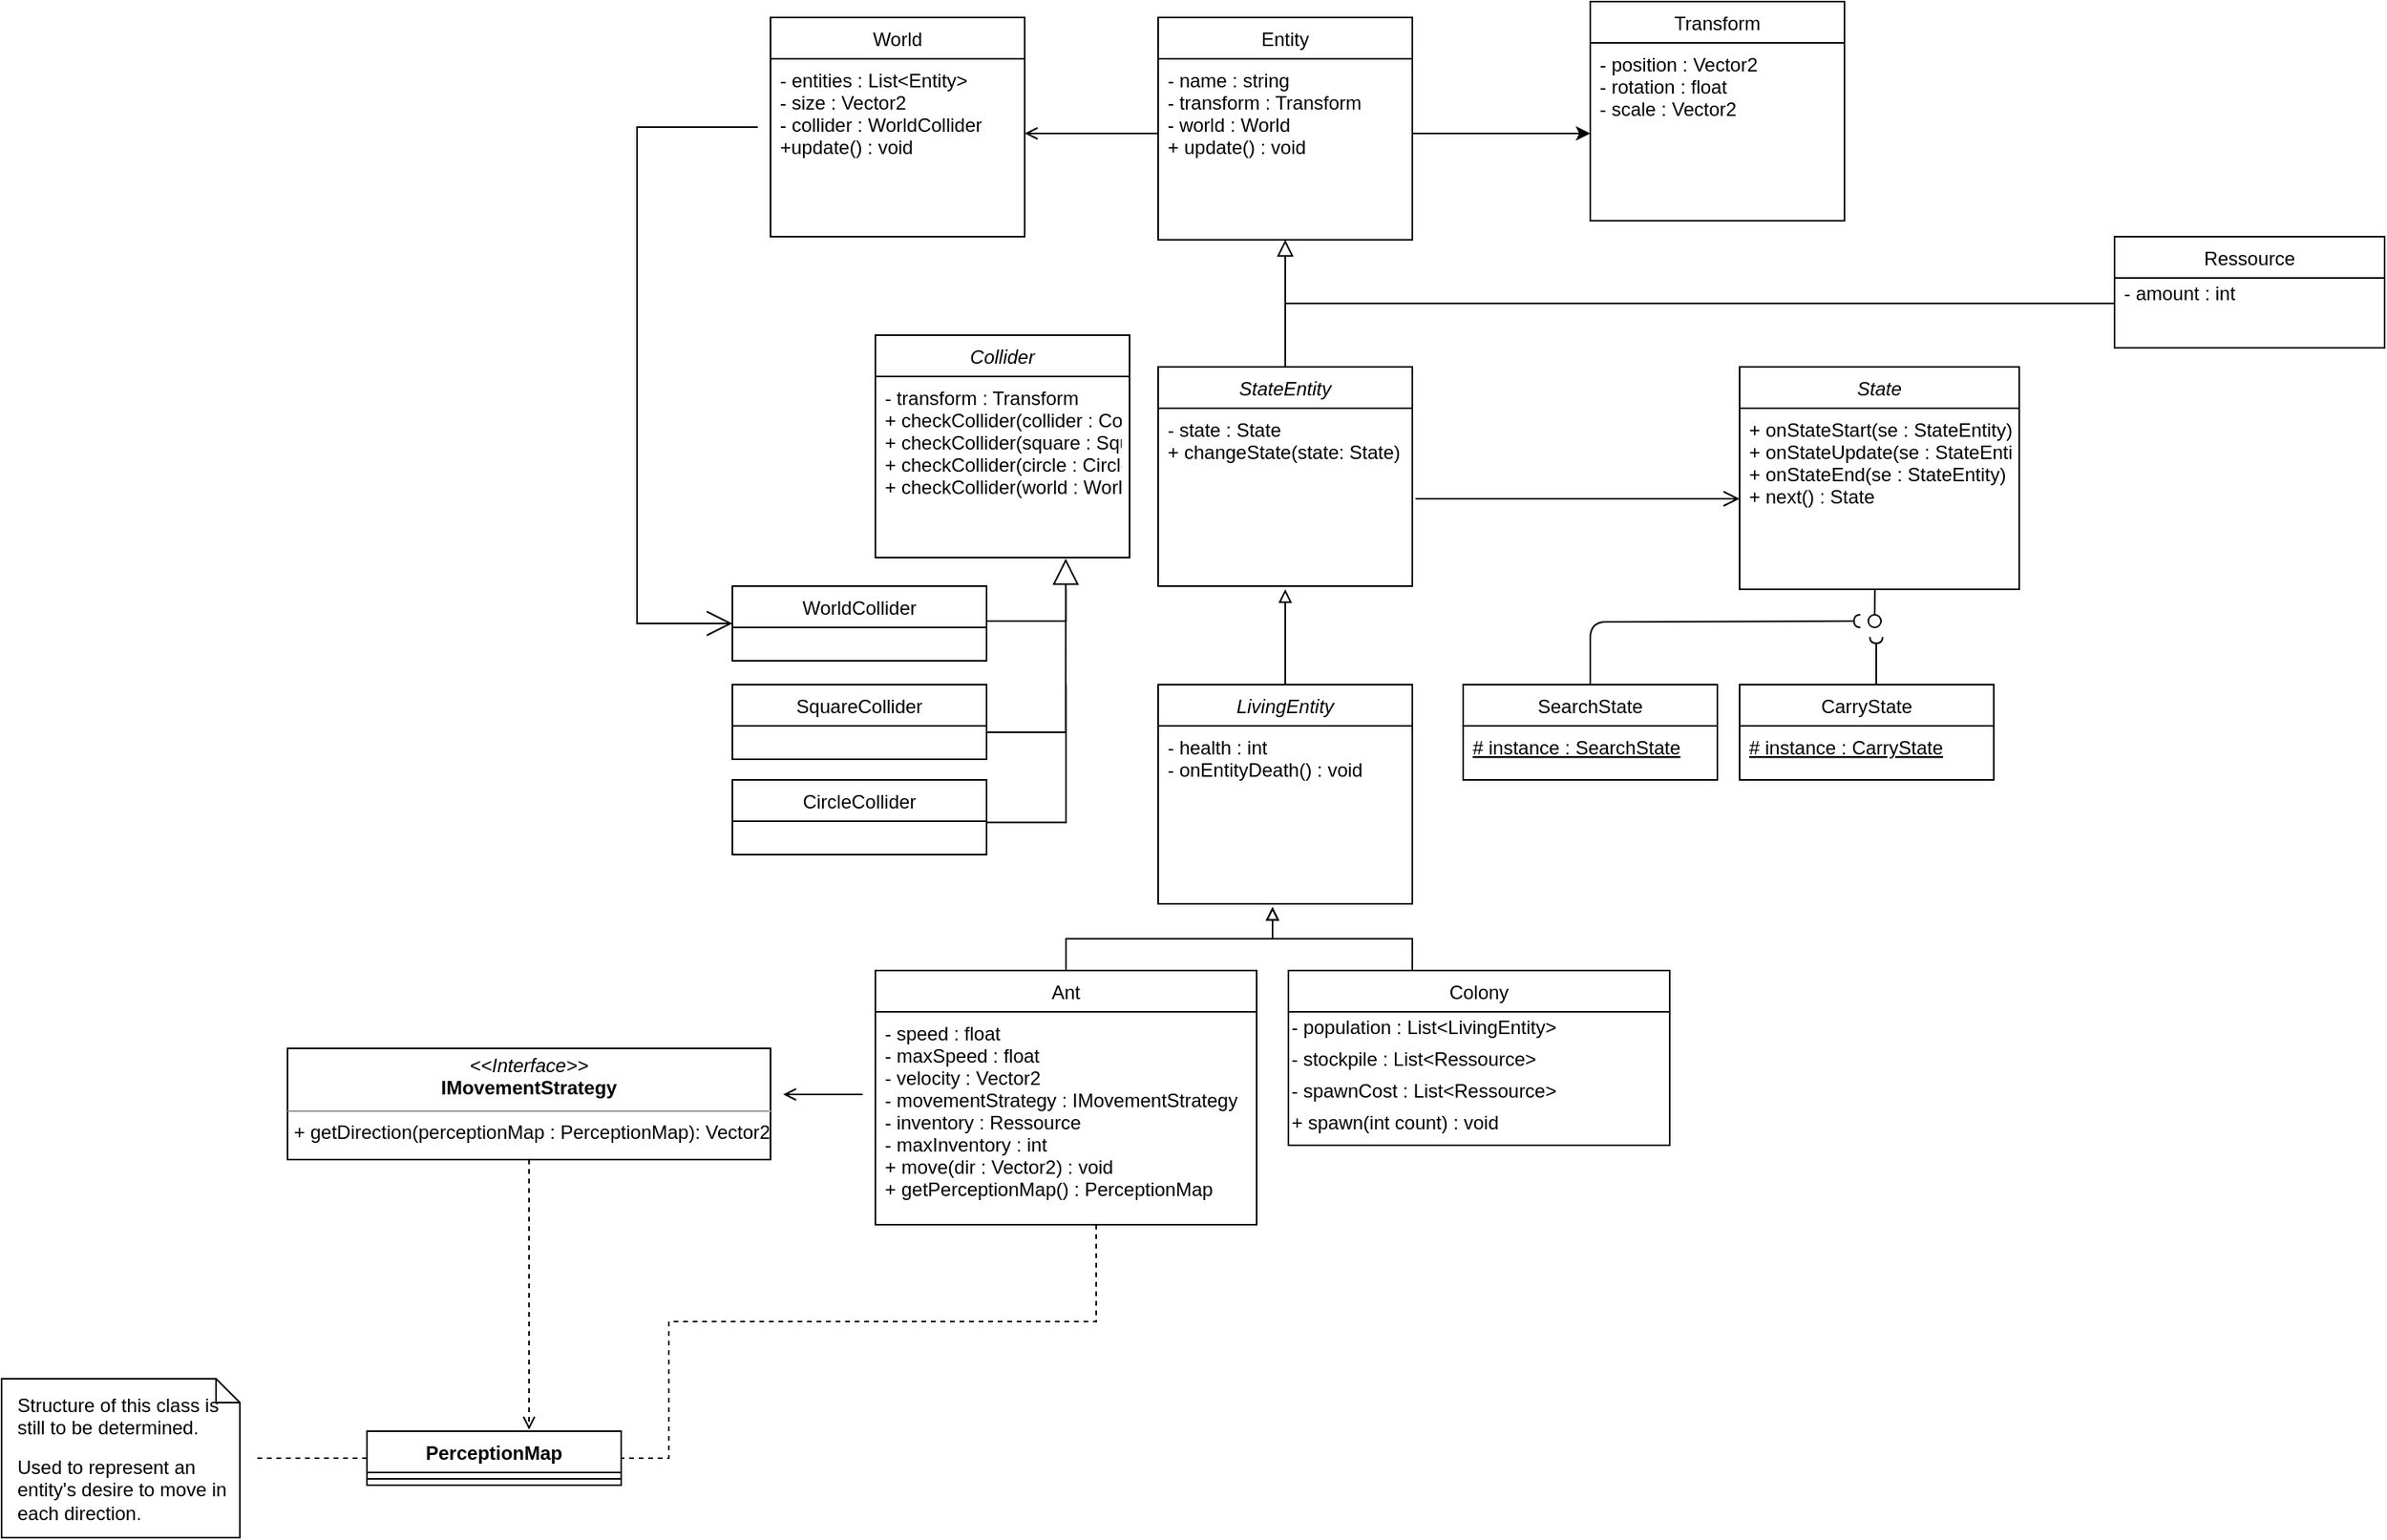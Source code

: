 <mxfile version="15.3.7" type="google"><diagram id="C5RBs43oDa-KdzZeNtuy" name="Page-1"><mxGraphModel dx="3197" dy="1347" grid="1" gridSize="10" guides="1" tooltips="1" connect="1" arrows="1" fold="1" page="1" pageScale="1" pageWidth="827" pageHeight="1169" math="0" shadow="0"><root><mxCell id="WIyWlLk6GJQsqaUBKTNV-0"/><mxCell id="WIyWlLk6GJQsqaUBKTNV-1" parent="WIyWlLk6GJQsqaUBKTNV-0"/><mxCell id="zkfFHV4jXpPFQw0GAbJ--0" value="Entity" style="swimlane;fontStyle=0;align=center;verticalAlign=top;childLayout=stackLayout;horizontal=1;startSize=26;horizontalStack=0;resizeParent=1;resizeLast=0;collapsible=1;marginBottom=0;rounded=0;shadow=0;strokeWidth=1;" parent="WIyWlLk6GJQsqaUBKTNV-1" vertex="1"><mxGeometry x="288" y="20" width="160" height="140" as="geometry"><mxRectangle x="230" y="140" width="160" height="26" as="alternateBounds"/></mxGeometry></mxCell><mxCell id="zkfFHV4jXpPFQw0GAbJ--1" value="- name : string&#10;- transform : Transform&#10;- world : World&#10;+ update() : void" style="text;align=left;verticalAlign=top;spacingLeft=4;spacingRight=4;overflow=hidden;rotatable=0;points=[[0,0.5],[1,0.5]];portConstraint=eastwest;" parent="zkfFHV4jXpPFQw0GAbJ--0" vertex="1"><mxGeometry y="26" width="160" height="94" as="geometry"/></mxCell><mxCell id="NEiBXsdUyn9Zn9LX6geW-0" value="Transform" style="swimlane;fontStyle=0;align=center;verticalAlign=top;childLayout=stackLayout;horizontal=1;startSize=26;horizontalStack=0;resizeParent=1;resizeLast=0;collapsible=1;marginBottom=0;rounded=0;shadow=0;strokeWidth=1;" parent="WIyWlLk6GJQsqaUBKTNV-1" vertex="1"><mxGeometry x="560" y="10" width="160" height="138" as="geometry"><mxRectangle x="230" y="140" width="160" height="26" as="alternateBounds"/></mxGeometry></mxCell><mxCell id="NEiBXsdUyn9Zn9LX6geW-1" value="- position : Vector2&#10;- rotation : float&#10;- scale : Vector2" style="text;align=left;verticalAlign=top;spacingLeft=4;spacingRight=4;overflow=hidden;rotatable=0;points=[[0,0.5],[1,0.5]];portConstraint=eastwest;" parent="NEiBXsdUyn9Zn9LX6geW-0" vertex="1"><mxGeometry y="26" width="160" height="54" as="geometry"/></mxCell><mxCell id="rbHbB433vT07tG8RcZWK-9" value="" style="edgeStyle=orthogonalEdgeStyle;rounded=0;orthogonalLoop=1;jettySize=auto;html=1;endArrow=open;endFill=0;startSize=14;endSize=14;sourcePerimeterSpacing=8;targetPerimeterSpacing=8;entryX=0;entryY=0.5;entryDx=0;entryDy=0;" parent="WIyWlLk6GJQsqaUBKTNV-1" source="NEiBXsdUyn9Zn9LX6geW-2" target="rbHbB433vT07tG8RcZWK-5" edge="1"><mxGeometry relative="1" as="geometry"><Array as="points"><mxPoint x="-40" y="89"/><mxPoint x="-40" y="402"/></Array></mxGeometry></mxCell><mxCell id="NEiBXsdUyn9Zn9LX6geW-2" value="World" style="swimlane;fontStyle=0;align=center;verticalAlign=top;childLayout=stackLayout;horizontal=1;startSize=26;horizontalStack=0;resizeParent=1;resizeLast=0;collapsible=1;marginBottom=0;rounded=0;shadow=0;strokeWidth=1;" parent="WIyWlLk6GJQsqaUBKTNV-1" vertex="1"><mxGeometry x="44" y="20" width="160" height="138" as="geometry"><mxRectangle x="230" y="140" width="160" height="26" as="alternateBounds"/></mxGeometry></mxCell><mxCell id="NEiBXsdUyn9Zn9LX6geW-3" value="- entities : List&lt;Entity&gt;&#10;- size : Vector2&#10;- collider : WorldCollider&#10;+update() : void" style="text;align=left;verticalAlign=top;spacingLeft=4;spacingRight=4;overflow=hidden;rotatable=0;points=[[0,0.5],[1,0.5]];portConstraint=eastwest;" parent="NEiBXsdUyn9Zn9LX6geW-2" vertex="1"><mxGeometry y="26" width="160" height="104" as="geometry"/></mxCell><mxCell id="VJXFkicimw5KCTJLc5uv-16" value="" style="edgeStyle=none;curved=1;rounded=0;jumpSize=6;orthogonalLoop=1;jettySize=auto;html=1;endArrow=block;startSize=14;endSize=8;sourcePerimeterSpacing=8;targetPerimeterSpacing=17;endFill=0;exitX=0.5;exitY=0;exitDx=0;exitDy=0;" parent="WIyWlLk6GJQsqaUBKTNV-1" source="NEiBXsdUyn9Zn9LX6geW-4" edge="1"><mxGeometry relative="1" as="geometry"><mxPoint x="368" y="160" as="targetPoint"/></mxGeometry></mxCell><mxCell id="NEiBXsdUyn9Zn9LX6geW-4" value="StateEntity" style="swimlane;fontStyle=2;align=center;verticalAlign=top;childLayout=stackLayout;horizontal=1;startSize=26;horizontalStack=0;resizeParent=1;resizeLast=0;collapsible=1;marginBottom=0;rounded=0;shadow=0;strokeWidth=1;" parent="WIyWlLk6GJQsqaUBKTNV-1" vertex="1"><mxGeometry x="288" y="240" width="160" height="138" as="geometry"><mxRectangle x="230" y="140" width="160" height="26" as="alternateBounds"/></mxGeometry></mxCell><mxCell id="NEiBXsdUyn9Zn9LX6geW-5" value="- state : State&#10;+ changeState(state: State)" style="text;align=left;verticalAlign=top;spacingLeft=4;spacingRight=4;overflow=hidden;rotatable=0;points=[[0,0.5],[1,0.5]];portConstraint=eastwest;" parent="NEiBXsdUyn9Zn9LX6geW-4" vertex="1"><mxGeometry y="26" width="160" height="54" as="geometry"/></mxCell><mxCell id="NEiBXsdUyn9Zn9LX6geW-6" value="State" style="swimlane;fontStyle=2;align=center;verticalAlign=top;childLayout=stackLayout;horizontal=1;startSize=26;horizontalStack=0;resizeParent=1;resizeLast=0;collapsible=1;marginBottom=0;rounded=0;shadow=0;strokeWidth=1;" parent="WIyWlLk6GJQsqaUBKTNV-1" vertex="1"><mxGeometry x="654" y="240" width="176" height="140" as="geometry"><mxRectangle x="544" y="180" width="160" height="26" as="alternateBounds"/></mxGeometry></mxCell><mxCell id="NEiBXsdUyn9Zn9LX6geW-7" value="+ onStateStart(se : StateEntity)&#10;+ onStateUpdate(se : StateEntity)&#10;+ onStateEnd(se : StateEntity)&#10;+ next() : State" style="text;align=left;verticalAlign=top;spacingLeft=4;spacingRight=4;overflow=hidden;rotatable=0;points=[[0,0.5],[1,0.5]];portConstraint=eastwest;fontStyle=0;" parent="NEiBXsdUyn9Zn9LX6geW-6" vertex="1"><mxGeometry y="26" width="176" height="114" as="geometry"/></mxCell><mxCell id="NEiBXsdUyn9Zn9LX6geW-8" value="SearchState" style="swimlane;fontStyle=0;align=center;verticalAlign=top;childLayout=stackLayout;horizontal=1;startSize=26;horizontalStack=0;resizeParent=1;resizeLast=0;collapsible=1;marginBottom=0;rounded=0;shadow=0;strokeWidth=1;" parent="WIyWlLk6GJQsqaUBKTNV-1" vertex="1"><mxGeometry x="480" y="440" width="160" height="60" as="geometry"><mxRectangle x="230" y="140" width="160" height="26" as="alternateBounds"/></mxGeometry></mxCell><mxCell id="NEiBXsdUyn9Zn9LX6geW-9" value="# instance : SearchState&#10;" style="text;align=left;verticalAlign=top;spacingLeft=4;spacingRight=4;overflow=hidden;rotatable=0;points=[[0,0.5],[1,0.5]];portConstraint=eastwest;fontStyle=4" parent="NEiBXsdUyn9Zn9LX6geW-8" vertex="1"><mxGeometry y="26" width="160" height="34" as="geometry"/></mxCell><mxCell id="VJXFkicimw5KCTJLc5uv-4" value="CarryState" style="swimlane;fontStyle=0;align=center;verticalAlign=top;childLayout=stackLayout;horizontal=1;startSize=26;horizontalStack=0;resizeParent=1;resizeLast=0;collapsible=1;marginBottom=0;rounded=0;shadow=0;strokeWidth=1;" parent="WIyWlLk6GJQsqaUBKTNV-1" vertex="1"><mxGeometry x="654" y="440" width="160" height="60" as="geometry"><mxRectangle x="230" y="140" width="160" height="26" as="alternateBounds"/></mxGeometry></mxCell><mxCell id="VJXFkicimw5KCTJLc5uv-5" value="# instance : CarryState" style="text;align=left;verticalAlign=top;spacingLeft=4;spacingRight=4;overflow=hidden;rotatable=0;points=[[0,0.5],[1,0.5]];portConstraint=eastwest;fontStyle=4" parent="VJXFkicimw5KCTJLc5uv-4" vertex="1"><mxGeometry y="26" width="160" height="34" as="geometry"/></mxCell><mxCell id="VJXFkicimw5KCTJLc5uv-9" value="" style="html=1;verticalAlign=bottom;labelBackgroundColor=none;startArrow=oval;startFill=0;startSize=8;endArrow=none;sourcePerimeterSpacing=8;targetPerimeterSpacing=8;entryX=0.484;entryY=1;entryDx=0;entryDy=0;entryPerimeter=0;" parent="WIyWlLk6GJQsqaUBKTNV-1" target="NEiBXsdUyn9Zn9LX6geW-7" edge="1"><mxGeometry x="-1" y="3" relative="1" as="geometry"><mxPoint x="739" y="400" as="sourcePoint"/><mxPoint x="730" y="380" as="targetPoint"/></mxGeometry></mxCell><mxCell id="VJXFkicimw5KCTJLc5uv-11" value="" style="html=1;verticalAlign=bottom;labelBackgroundColor=none;startArrow=halfCircle;startFill=0;startSize=2;endArrow=none;sourcePerimeterSpacing=8;targetPerimeterSpacing=8;entryX=0.5;entryY=0;entryDx=0;entryDy=0;jumpSize=6;edgeStyle=orthogonalEdgeStyle;" parent="WIyWlLk6GJQsqaUBKTNV-1" target="NEiBXsdUyn9Zn9LX6geW-8" edge="1"><mxGeometry x="-0.631" y="-4" relative="1" as="geometry"><mxPoint x="730" y="400" as="sourcePoint"/><mxPoint x="730" y="470" as="targetPoint"/><mxPoint as="offset"/></mxGeometry></mxCell><mxCell id="VJXFkicimw5KCTJLc5uv-13" value="" style="html=1;verticalAlign=bottom;labelBackgroundColor=none;startArrow=halfCircle;startFill=0;startSize=2;endArrow=none;sourcePerimeterSpacing=8;targetPerimeterSpacing=8;jumpSize=6;edgeStyle=orthogonalEdgeStyle;" parent="WIyWlLk6GJQsqaUBKTNV-1" edge="1"><mxGeometry x="-0.631" y="-4" relative="1" as="geometry"><mxPoint x="740" y="410" as="sourcePoint"/><mxPoint x="740" y="440" as="targetPoint"/><mxPoint as="offset"/></mxGeometry></mxCell><mxCell id="VJXFkicimw5KCTJLc5uv-14" style="edgeStyle=orthogonalEdgeStyle;rounded=0;jumpSize=6;orthogonalLoop=1;jettySize=auto;html=1;entryX=0;entryY=0.5;entryDx=0;entryDy=0;endArrow=open;startSize=14;endSize=8;sourcePerimeterSpacing=8;targetPerimeterSpacing=17;" parent="WIyWlLk6GJQsqaUBKTNV-1" target="NEiBXsdUyn9Zn9LX6geW-7" edge="1"><mxGeometry relative="1" as="geometry"><mxPoint x="450" y="323" as="sourcePoint"/><Array as="points"><mxPoint x="450" y="323"/></Array></mxGeometry></mxCell><mxCell id="VJXFkicimw5KCTJLc5uv-19" value="" style="edgeStyle=orthogonalEdgeStyle;rounded=0;jumpSize=6;orthogonalLoop=1;jettySize=auto;html=1;endArrow=none;endFill=0;sourcePerimeterSpacing=8;targetPerimeterSpacing=17;startArrow=open;startFill=0;" parent="WIyWlLk6GJQsqaUBKTNV-1" edge="1"><mxGeometry relative="1" as="geometry"><Array as="points"><mxPoint x="204" y="93"/></Array><mxPoint x="204" y="93" as="sourcePoint"/><mxPoint x="288" y="93" as="targetPoint"/></mxGeometry></mxCell><mxCell id="VJXFkicimw5KCTJLc5uv-23" value="" style="edgeStyle=none;curved=1;rounded=0;jumpSize=6;orthogonalLoop=1;jettySize=auto;html=1;startArrow=block;startFill=0;endArrow=none;endFill=0;sourcePerimeterSpacing=8;targetPerimeterSpacing=17;entryX=0.5;entryY=0;entryDx=0;entryDy=0;" parent="WIyWlLk6GJQsqaUBKTNV-1" target="VJXFkicimw5KCTJLc5uv-21" edge="1"><mxGeometry relative="1" as="geometry"><mxPoint x="368" y="380" as="sourcePoint"/></mxGeometry></mxCell><mxCell id="VJXFkicimw5KCTJLc5uv-21" value="LivingEntity" style="swimlane;fontStyle=2;align=center;verticalAlign=top;childLayout=stackLayout;horizontal=1;startSize=26;horizontalStack=0;resizeParent=1;resizeLast=0;collapsible=1;marginBottom=0;rounded=0;shadow=0;strokeWidth=1;" parent="WIyWlLk6GJQsqaUBKTNV-1" vertex="1"><mxGeometry x="288" y="440" width="160" height="138" as="geometry"><mxRectangle x="288" y="440" width="160" height="26" as="alternateBounds"/></mxGeometry></mxCell><mxCell id="VJXFkicimw5KCTJLc5uv-22" value="- health : int&#10;- onEntityDeath() : void" style="text;align=left;verticalAlign=top;spacingLeft=4;spacingRight=4;overflow=hidden;rotatable=0;points=[[0,0.5],[1,0.5]];portConstraint=eastwest;" parent="VJXFkicimw5KCTJLc5uv-21" vertex="1"><mxGeometry y="26" width="160" height="104" as="geometry"/></mxCell><mxCell id="VJXFkicimw5KCTJLc5uv-28" value="" style="edgeStyle=orthogonalEdgeStyle;rounded=0;jumpSize=6;orthogonalLoop=1;jettySize=auto;html=1;startArrow=block;startFill=0;endArrow=none;endFill=0;sourcePerimeterSpacing=8;targetPerimeterSpacing=17;entryX=0.5;entryY=0;entryDx=0;entryDy=0;" parent="WIyWlLk6GJQsqaUBKTNV-1" edge="1"><mxGeometry relative="1" as="geometry"><mxPoint x="360" y="580" as="sourcePoint"/><Array as="points"><mxPoint x="360" y="600"/><mxPoint x="230" y="600"/><mxPoint x="230" y="620"/></Array><mxPoint x="270" y="620" as="targetPoint"/></mxGeometry></mxCell><mxCell id="VJXFkicimw5KCTJLc5uv-29" value="" style="edgeStyle=orthogonalEdgeStyle;rounded=0;jumpSize=6;orthogonalLoop=1;jettySize=auto;html=1;startArrow=block;startFill=0;endArrow=none;endFill=0;sourcePerimeterSpacing=8;targetPerimeterSpacing=17;entryX=0.5;entryY=0;entryDx=0;entryDy=0;" parent="WIyWlLk6GJQsqaUBKTNV-1" edge="1"><mxGeometry relative="1" as="geometry"><mxPoint x="360" y="580" as="sourcePoint"/><mxPoint x="448" y="620" as="targetPoint"/><Array as="points"><mxPoint x="360" y="580"/><mxPoint x="360" y="600"/><mxPoint x="448" y="600"/></Array></mxGeometry></mxCell><mxCell id="rbHbB433vT07tG8RcZWK-0" value="Collider" style="swimlane;fontStyle=2;align=center;verticalAlign=top;childLayout=stackLayout;horizontal=1;startSize=26;horizontalStack=0;resizeParent=1;resizeLast=0;collapsible=1;marginBottom=0;rounded=0;shadow=0;strokeWidth=1;" parent="WIyWlLk6GJQsqaUBKTNV-1" vertex="1"><mxGeometry x="110" y="220" width="160" height="140" as="geometry"><mxRectangle x="230" y="140" width="160" height="26" as="alternateBounds"/></mxGeometry></mxCell><mxCell id="rbHbB433vT07tG8RcZWK-1" value="- transform : Transform&#10;+ checkCollider(collider : Collider)&#10;+ checkCollider(square : SquareCollider)&#10;+ checkCollider(circle : CircleColider)&#10;+ checkCollider(world : WorldCollider)" style="text;align=left;verticalAlign=top;spacingLeft=4;spacingRight=4;overflow=hidden;rotatable=0;points=[[0,0.5],[1,0.5]];portConstraint=eastwest;" parent="rbHbB433vT07tG8RcZWK-0" vertex="1"><mxGeometry y="26" width="160" height="114" as="geometry"/></mxCell><mxCell id="rbHbB433vT07tG8RcZWK-6" value="" style="edgeStyle=orthogonalEdgeStyle;rounded=0;orthogonalLoop=1;jettySize=auto;html=1;endArrow=block;startSize=14;endSize=14;sourcePerimeterSpacing=8;targetPerimeterSpacing=8;entryX=0.749;entryY=1.006;entryDx=0;entryDy=0;entryPerimeter=0;exitX=1;exitY=0.25;exitDx=0;exitDy=0;endFill=0;" parent="WIyWlLk6GJQsqaUBKTNV-1" source="rbHbB433vT07tG8RcZWK-2" target="rbHbB433vT07tG8RcZWK-1" edge="1"><mxGeometry relative="1" as="geometry"><Array as="points"><mxPoint x="180" y="470"/><mxPoint x="230" y="470"/></Array></mxGeometry></mxCell><mxCell id="rbHbB433vT07tG8RcZWK-2" value="SquareCollider" style="swimlane;fontStyle=0;align=center;verticalAlign=top;childLayout=stackLayout;horizontal=1;startSize=26;horizontalStack=0;resizeParent=1;resizeLast=0;collapsible=1;marginBottom=0;rounded=0;shadow=0;strokeWidth=1;" parent="WIyWlLk6GJQsqaUBKTNV-1" vertex="1"><mxGeometry x="20" y="440" width="160" height="47" as="geometry"><mxRectangle x="230" y="140" width="160" height="26" as="alternateBounds"/></mxGeometry></mxCell><mxCell id="rbHbB433vT07tG8RcZWK-4" value="CircleCollider" style="swimlane;fontStyle=0;align=center;verticalAlign=top;childLayout=stackLayout;horizontal=1;startSize=26;horizontalStack=0;resizeParent=1;resizeLast=0;collapsible=1;marginBottom=0;rounded=0;shadow=0;strokeWidth=1;" parent="WIyWlLk6GJQsqaUBKTNV-1" vertex="1"><mxGeometry x="20" y="500" width="160" height="47" as="geometry"><mxRectangle x="230" y="140" width="160" height="26" as="alternateBounds"/></mxGeometry></mxCell><mxCell id="rbHbB433vT07tG8RcZWK-5" value="WorldCollider" style="swimlane;fontStyle=0;align=center;verticalAlign=top;childLayout=stackLayout;horizontal=1;startSize=26;horizontalStack=0;resizeParent=1;resizeLast=0;collapsible=1;marginBottom=0;rounded=0;shadow=0;strokeWidth=1;" parent="WIyWlLk6GJQsqaUBKTNV-1" vertex="1"><mxGeometry x="20" y="378" width="160" height="47" as="geometry"><mxRectangle x="230" y="140" width="160" height="26" as="alternateBounds"/></mxGeometry></mxCell><mxCell id="rbHbB433vT07tG8RcZWK-7" value="" style="edgeStyle=orthogonalEdgeStyle;rounded=0;orthogonalLoop=1;jettySize=auto;html=1;endArrow=none;startSize=14;endSize=14;sourcePerimeterSpacing=8;targetPerimeterSpacing=8;entryX=0.75;entryY=1.044;entryDx=0;entryDy=0;entryPerimeter=0;exitX=1;exitY=0.25;exitDx=0;exitDy=0;endFill=0;" parent="WIyWlLk6GJQsqaUBKTNV-1" edge="1"><mxGeometry relative="1" as="geometry"><mxPoint x="180" y="526.73" as="sourcePoint"/><mxPoint x="230" y="439.996" as="targetPoint"/><Array as="points"><mxPoint x="230" y="526.98"/></Array></mxGeometry></mxCell><mxCell id="rbHbB433vT07tG8RcZWK-12" value="" style="edgeStyle=orthogonalEdgeStyle;rounded=0;orthogonalLoop=1;jettySize=auto;html=1;endArrow=none;startSize=14;endSize=14;sourcePerimeterSpacing=8;targetPerimeterSpacing=8;endFill=0;" parent="WIyWlLk6GJQsqaUBKTNV-1" edge="1"><mxGeometry relative="1" as="geometry"><mxPoint x="180" y="410" as="sourcePoint"/><mxPoint x="230" y="380" as="targetPoint"/><Array as="points"><mxPoint x="180" y="400"/><mxPoint x="230" y="400"/></Array></mxGeometry></mxCell><mxCell id="rbHbB433vT07tG8RcZWK-14" value="Ant" style="swimlane;fontStyle=0;align=center;verticalAlign=top;childLayout=stackLayout;horizontal=1;startSize=26;horizontalStack=0;resizeParent=1;resizeLast=0;collapsible=1;marginBottom=0;rounded=0;shadow=0;strokeWidth=1;" parent="WIyWlLk6GJQsqaUBKTNV-1" vertex="1"><mxGeometry x="110" y="620" width="240" height="160" as="geometry"><mxRectangle x="230" y="140" width="160" height="26" as="alternateBounds"/></mxGeometry></mxCell><mxCell id="rbHbB433vT07tG8RcZWK-15" value="- speed : float&#10;- maxSpeed : float&#10;- velocity : Vector2&#10;- movementStrategy : IMovementStrategy&#10;- inventory : Ressource&#10;- maxInventory : int&#10;+ move(dir : Vector2) : void&#10;+ getPerceptionMap() : PerceptionMap" style="text;align=left;verticalAlign=top;spacingLeft=4;spacingRight=4;overflow=hidden;rotatable=0;points=[[0,0.5],[1,0.5]];portConstraint=eastwest;" parent="rbHbB433vT07tG8RcZWK-14" vertex="1"><mxGeometry y="26" width="240" height="124" as="geometry"/></mxCell><mxCell id="rbHbB433vT07tG8RcZWK-16" value="Colony" style="swimlane;fontStyle=0;align=center;verticalAlign=top;childLayout=stackLayout;horizontal=1;startSize=26;horizontalStack=0;resizeParent=1;resizeLast=0;collapsible=1;marginBottom=0;rounded=0;shadow=0;strokeWidth=1;" parent="WIyWlLk6GJQsqaUBKTNV-1" vertex="1"><mxGeometry x="370" y="620" width="240" height="110" as="geometry"><mxRectangle x="230" y="140" width="160" height="26" as="alternateBounds"/></mxGeometry></mxCell><mxCell id="rbHbB433vT07tG8RcZWK-36" value="- population : List&amp;lt;LivingEntity&amp;gt;" style="text;html=1;align=left;verticalAlign=middle;resizable=0;points=[];autosize=1;strokeColor=none;fillColor=none;" parent="rbHbB433vT07tG8RcZWK-16" vertex="1"><mxGeometry y="26" width="240" height="20" as="geometry"/></mxCell><mxCell id="rbHbB433vT07tG8RcZWK-44" value="- stockpile : List&amp;lt;Ressource&amp;gt;" style="text;html=1;align=left;verticalAlign=middle;resizable=0;points=[];autosize=1;strokeColor=none;fillColor=none;" parent="rbHbB433vT07tG8RcZWK-16" vertex="1"><mxGeometry y="46" width="240" height="20" as="geometry"/></mxCell><mxCell id="rbHbB433vT07tG8RcZWK-45" value="- spawnCost : List&amp;lt;Ressource&amp;gt;" style="text;html=1;align=left;verticalAlign=middle;resizable=0;points=[];autosize=1;strokeColor=none;fillColor=none;" parent="rbHbB433vT07tG8RcZWK-16" vertex="1"><mxGeometry y="66" width="240" height="20" as="geometry"/></mxCell><mxCell id="rbHbB433vT07tG8RcZWK-47" value="+ spawn(int count) : void" style="text;html=1;align=left;verticalAlign=middle;resizable=0;points=[];autosize=1;strokeColor=none;fillColor=none;" parent="rbHbB433vT07tG8RcZWK-16" vertex="1"><mxGeometry y="86" width="240" height="20" as="geometry"/></mxCell><mxCell id="rbHbB433vT07tG8RcZWK-26" value="" style="edgeStyle=orthogonalEdgeStyle;rounded=0;orthogonalLoop=1;jettySize=auto;html=1;endArrow=open;endFill=0;sourcePerimeterSpacing=8;targetPerimeterSpacing=8;dashed=1;exitX=0.5;exitY=1;exitDx=0;exitDy=0;" parent="WIyWlLk6GJQsqaUBKTNV-1" source="rbHbB433vT07tG8RcZWK-19" edge="1"><mxGeometry relative="1" as="geometry"><Array as="points"><mxPoint x="-108" y="909"/></Array><mxPoint x="-108" y="909" as="targetPoint"/></mxGeometry></mxCell><mxCell id="rbHbB433vT07tG8RcZWK-29" value="" style="edgeStyle=orthogonalEdgeStyle;rounded=0;orthogonalLoop=1;jettySize=auto;html=1;startArrow=open;startFill=0;endArrow=none;endFill=0;sourcePerimeterSpacing=8;targetPerimeterSpacing=8;" parent="WIyWlLk6GJQsqaUBKTNV-1" source="rbHbB433vT07tG8RcZWK-19" target="rbHbB433vT07tG8RcZWK-15" edge="1"><mxGeometry relative="1" as="geometry"><Array as="points"><mxPoint x="70" y="698"/><mxPoint x="70" y="698"/></Array></mxGeometry></mxCell><mxCell id="rbHbB433vT07tG8RcZWK-19" value="&lt;p style=&quot;margin: 0px ; margin-top: 4px ; text-align: center&quot;&gt;&lt;i&gt;&amp;lt;&amp;lt;Interface&amp;gt;&amp;gt;&lt;/i&gt;&lt;br&gt;&lt;b&gt;IMovementStrategy&lt;/b&gt;&lt;/p&gt;&lt;hr size=&quot;1&quot;&gt;&lt;p style=&quot;margin: 0px ; margin-left: 4px&quot;&gt;+ getDirection(perceptionMap : PerceptionMap): Vector2&lt;/p&gt;" style="verticalAlign=top;align=left;overflow=fill;fontSize=12;fontFamily=Helvetica;html=1;hachureGap=4;pointerEvents=0;" parent="WIyWlLk6GJQsqaUBKTNV-1" vertex="1"><mxGeometry x="-260" y="669" width="304" height="70" as="geometry"/></mxCell><mxCell id="rbHbB433vT07tG8RcZWK-20" value="PerceptionMap" style="swimlane;fontStyle=1;align=center;verticalAlign=top;childLayout=stackLayout;horizontal=1;startSize=26;horizontalStack=0;resizeParent=1;resizeParentMax=0;resizeLast=0;collapsible=1;marginBottom=0;hachureGap=4;pointerEvents=0;" parent="WIyWlLk6GJQsqaUBKTNV-1" vertex="1"><mxGeometry x="-210" y="910" width="160" height="34" as="geometry"/></mxCell><mxCell id="rbHbB433vT07tG8RcZWK-22" value="" style="line;strokeWidth=1;fillColor=none;align=left;verticalAlign=middle;spacingTop=-1;spacingLeft=3;spacingRight=3;rotatable=0;labelPosition=right;points=[];portConstraint=eastwest;" parent="rbHbB433vT07tG8RcZWK-20" vertex="1"><mxGeometry y="26" width="160" height="8" as="geometry"/></mxCell><mxCell id="rbHbB433vT07tG8RcZWK-24" value="" style="endArrow=none;dashed=1;html=1;startSize=14;endSize=14;sourcePerimeterSpacing=8;targetPerimeterSpacing=8;exitX=0;exitY=0.5;exitDx=0;exitDy=0;" parent="WIyWlLk6GJQsqaUBKTNV-1" source="rbHbB433vT07tG8RcZWK-20" target="rbHbB433vT07tG8RcZWK-25" edge="1"><mxGeometry width="50" height="50" relative="1" as="geometry"><mxPoint x="-96" y="799" as="sourcePoint"/><mxPoint x="-46" y="749" as="targetPoint"/></mxGeometry></mxCell><mxCell id="rbHbB433vT07tG8RcZWK-25" value="&lt;p style=&quot;margin: 0px ; margin-top: 10px ; margin-left: 10px ; text-align: left&quot;&gt;Structure of this class is still to be determined.&lt;/p&gt;&lt;p style=&quot;margin: 0px ; margin-top: 10px ; margin-left: 10px ; text-align: left&quot;&gt;Used to represent an entity's desire to move in each direction.&lt;/p&gt;" style="shape=note;size=15;spacingLeft=5;html=1;overflow=fill;whiteSpace=wrap;hachureGap=4;pointerEvents=0;" parent="WIyWlLk6GJQsqaUBKTNV-1" vertex="1"><mxGeometry x="-440" y="877" width="150" height="100" as="geometry"/></mxCell><mxCell id="rbHbB433vT07tG8RcZWK-32" value="" style="edgeStyle=orthogonalEdgeStyle;rounded=0;orthogonalLoop=1;jettySize=auto;html=1;endArrow=none;endFill=0;sourcePerimeterSpacing=8;targetPerimeterSpacing=8;dashed=1;entryX=1;entryY=0.5;entryDx=0;entryDy=0;" parent="WIyWlLk6GJQsqaUBKTNV-1" target="rbHbB433vT07tG8RcZWK-20" edge="1"><mxGeometry relative="1" as="geometry"><Array as="points"><mxPoint x="249" y="841"/><mxPoint x="-20" y="841"/><mxPoint x="-20" y="927"/></Array><mxPoint x="249" y="780" as="sourcePoint"/><mxPoint x="-110" y="841" as="targetPoint"/></mxGeometry></mxCell><mxCell id="0TzRgdDU4T3dNU6apE96-1" style="edgeStyle=orthogonalEdgeStyle;rounded=0;orthogonalLoop=1;jettySize=auto;html=1;startArrow=none;startFill=0;endArrow=none;endFill=0;" parent="WIyWlLk6GJQsqaUBKTNV-1" edge="1"><mxGeometry relative="1" as="geometry"><mxPoint x="890" y="200" as="targetPoint"/><mxPoint x="368" y="200" as="sourcePoint"/><Array as="points"><mxPoint x="368" y="200"/><mxPoint x="830" y="200"/></Array></mxGeometry></mxCell><mxCell id="0TzRgdDU4T3dNU6apE96-2" value="Ressource" style="swimlane;fontStyle=0;align=center;verticalAlign=top;childLayout=stackLayout;horizontal=1;startSize=26;horizontalStack=0;resizeParent=1;resizeLast=0;collapsible=1;marginBottom=0;rounded=0;shadow=0;strokeWidth=1;" parent="WIyWlLk6GJQsqaUBKTNV-1" vertex="1"><mxGeometry x="890" y="158" width="170" height="70" as="geometry"><mxRectangle x="230" y="140" width="160" height="26" as="alternateBounds"/></mxGeometry></mxCell><mxCell id="dwaruY99lU3MYwvSrM1Z-0" value="- amount : int" style="text;html=1;align=left;verticalAlign=middle;resizable=0;points=[];autosize=1;strokeColor=none;fillColor=none;spacingLeft=4;" vertex="1" parent="0TzRgdDU4T3dNU6apE96-2"><mxGeometry y="26" width="170" height="20" as="geometry"/></mxCell><mxCell id="dwaruY99lU3MYwvSrM1Z-2" value="" style="edgeStyle=orthogonalEdgeStyle;rounded=0;orthogonalLoop=1;jettySize=auto;html=1;" edge="1" parent="WIyWlLk6GJQsqaUBKTNV-1" source="zkfFHV4jXpPFQw0GAbJ--1"><mxGeometry relative="1" as="geometry"><mxPoint x="560" y="93" as="targetPoint"/></mxGeometry></mxCell></root></mxGraphModel></diagram></mxfile>